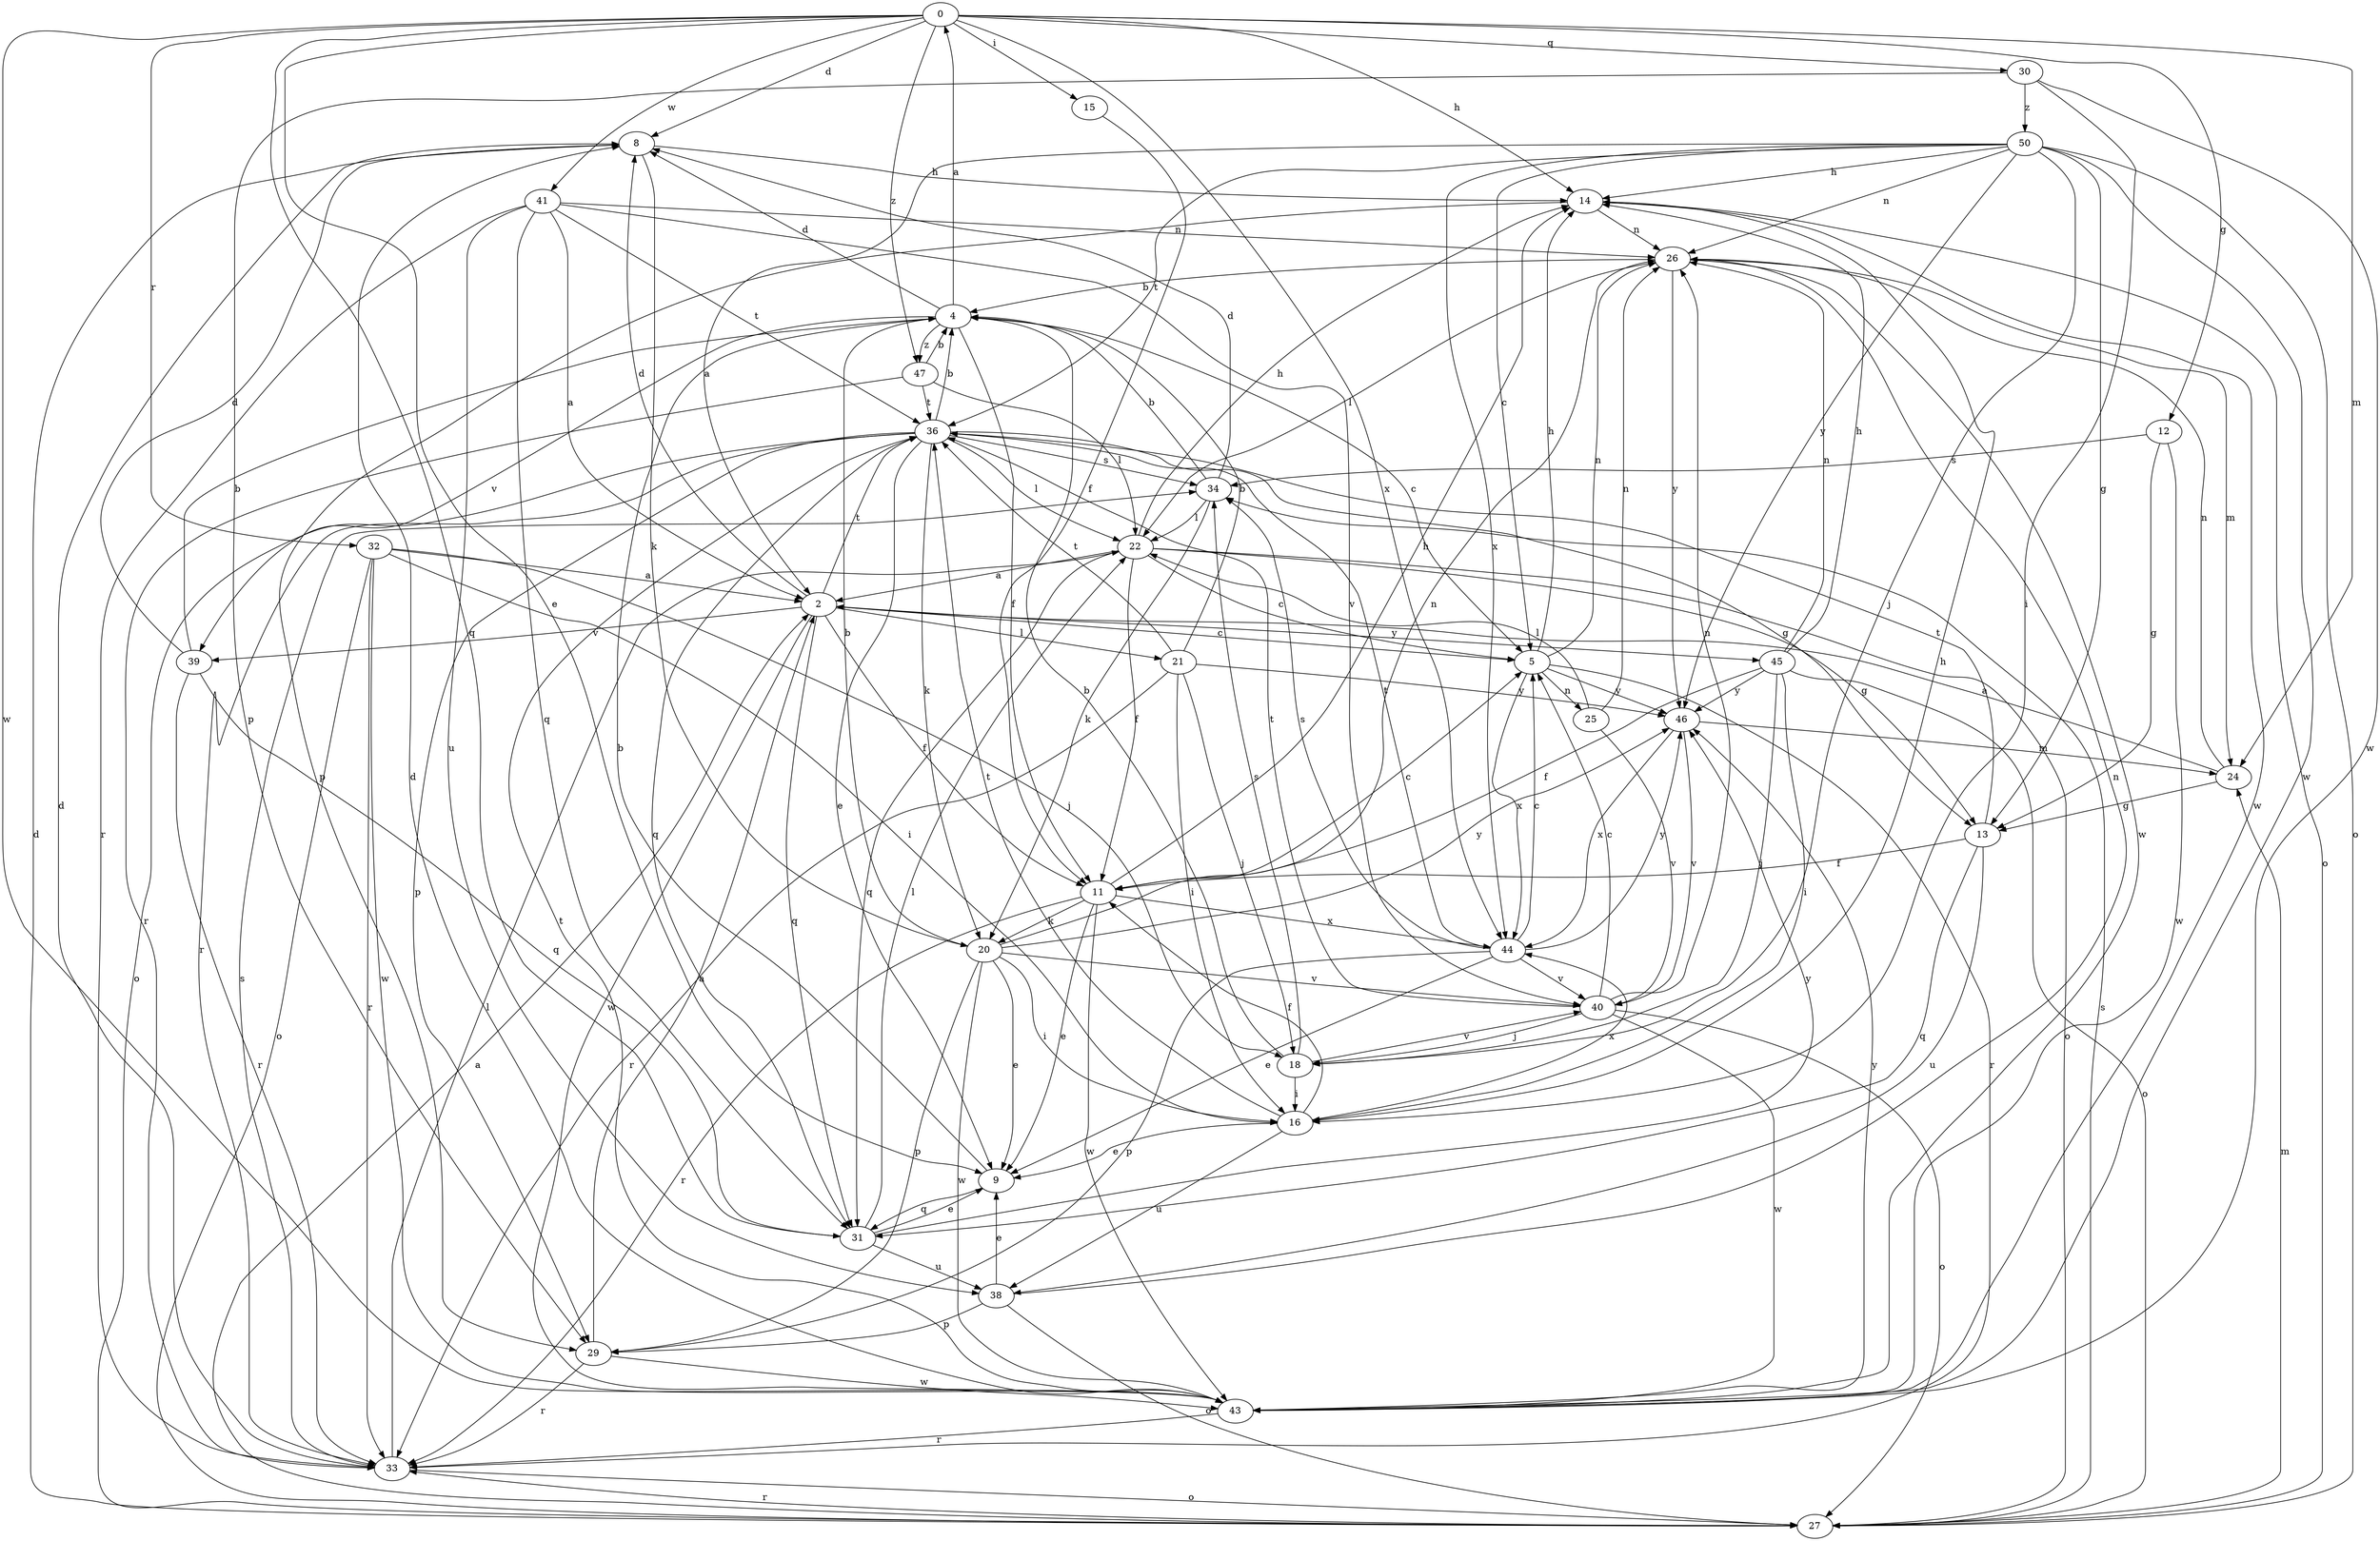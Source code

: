 strict digraph  {
0;
2;
4;
5;
8;
9;
11;
12;
13;
14;
15;
16;
18;
20;
21;
22;
24;
25;
26;
27;
29;
30;
31;
32;
33;
34;
36;
38;
39;
40;
41;
43;
44;
45;
46;
47;
50;
0 -> 8  [label=d];
0 -> 9  [label=e];
0 -> 12  [label=g];
0 -> 14  [label=h];
0 -> 15  [label=i];
0 -> 24  [label=m];
0 -> 30  [label=q];
0 -> 31  [label=q];
0 -> 32  [label=r];
0 -> 41  [label=w];
0 -> 43  [label=w];
0 -> 44  [label=x];
0 -> 47  [label=z];
2 -> 5  [label=c];
2 -> 8  [label=d];
2 -> 11  [label=f];
2 -> 21  [label=l];
2 -> 31  [label=q];
2 -> 36  [label=t];
2 -> 39  [label=v];
2 -> 43  [label=w];
2 -> 45  [label=y];
4 -> 0  [label=a];
4 -> 5  [label=c];
4 -> 8  [label=d];
4 -> 11  [label=f];
4 -> 39  [label=v];
4 -> 47  [label=z];
5 -> 14  [label=h];
5 -> 25  [label=n];
5 -> 26  [label=n];
5 -> 33  [label=r];
5 -> 44  [label=x];
5 -> 46  [label=y];
8 -> 14  [label=h];
8 -> 20  [label=k];
9 -> 4  [label=b];
9 -> 31  [label=q];
11 -> 5  [label=c];
11 -> 9  [label=e];
11 -> 14  [label=h];
11 -> 20  [label=k];
11 -> 33  [label=r];
11 -> 43  [label=w];
11 -> 44  [label=x];
12 -> 13  [label=g];
12 -> 34  [label=s];
12 -> 43  [label=w];
13 -> 11  [label=f];
13 -> 31  [label=q];
13 -> 36  [label=t];
13 -> 38  [label=u];
14 -> 26  [label=n];
14 -> 27  [label=o];
14 -> 29  [label=p];
14 -> 43  [label=w];
15 -> 11  [label=f];
16 -> 9  [label=e];
16 -> 11  [label=f];
16 -> 14  [label=h];
16 -> 36  [label=t];
16 -> 38  [label=u];
16 -> 44  [label=x];
18 -> 4  [label=b];
18 -> 16  [label=i];
18 -> 34  [label=s];
18 -> 40  [label=v];
20 -> 4  [label=b];
20 -> 9  [label=e];
20 -> 16  [label=i];
20 -> 26  [label=n];
20 -> 29  [label=p];
20 -> 40  [label=v];
20 -> 43  [label=w];
20 -> 46  [label=y];
21 -> 4  [label=b];
21 -> 16  [label=i];
21 -> 18  [label=j];
21 -> 33  [label=r];
21 -> 36  [label=t];
21 -> 46  [label=y];
22 -> 2  [label=a];
22 -> 5  [label=c];
22 -> 11  [label=f];
22 -> 13  [label=g];
22 -> 14  [label=h];
22 -> 27  [label=o];
22 -> 31  [label=q];
24 -> 2  [label=a];
24 -> 13  [label=g];
24 -> 26  [label=n];
25 -> 22  [label=l];
25 -> 26  [label=n];
25 -> 40  [label=v];
26 -> 4  [label=b];
26 -> 22  [label=l];
26 -> 24  [label=m];
26 -> 43  [label=w];
26 -> 46  [label=y];
27 -> 2  [label=a];
27 -> 8  [label=d];
27 -> 24  [label=m];
27 -> 33  [label=r];
27 -> 34  [label=s];
29 -> 2  [label=a];
29 -> 33  [label=r];
29 -> 43  [label=w];
30 -> 16  [label=i];
30 -> 29  [label=p];
30 -> 43  [label=w];
30 -> 50  [label=z];
31 -> 9  [label=e];
31 -> 22  [label=l];
31 -> 38  [label=u];
31 -> 46  [label=y];
32 -> 2  [label=a];
32 -> 16  [label=i];
32 -> 18  [label=j];
32 -> 27  [label=o];
32 -> 33  [label=r];
32 -> 43  [label=w];
33 -> 8  [label=d];
33 -> 22  [label=l];
33 -> 27  [label=o];
33 -> 34  [label=s];
34 -> 4  [label=b];
34 -> 8  [label=d];
34 -> 20  [label=k];
34 -> 22  [label=l];
36 -> 4  [label=b];
36 -> 9  [label=e];
36 -> 13  [label=g];
36 -> 20  [label=k];
36 -> 22  [label=l];
36 -> 27  [label=o];
36 -> 29  [label=p];
36 -> 31  [label=q];
36 -> 33  [label=r];
36 -> 34  [label=s];
38 -> 9  [label=e];
38 -> 26  [label=n];
38 -> 27  [label=o];
38 -> 29  [label=p];
39 -> 4  [label=b];
39 -> 8  [label=d];
39 -> 31  [label=q];
39 -> 33  [label=r];
40 -> 5  [label=c];
40 -> 18  [label=j];
40 -> 26  [label=n];
40 -> 27  [label=o];
40 -> 36  [label=t];
40 -> 43  [label=w];
41 -> 2  [label=a];
41 -> 26  [label=n];
41 -> 31  [label=q];
41 -> 33  [label=r];
41 -> 36  [label=t];
41 -> 38  [label=u];
41 -> 40  [label=v];
43 -> 8  [label=d];
43 -> 33  [label=r];
43 -> 36  [label=t];
43 -> 46  [label=y];
44 -> 5  [label=c];
44 -> 9  [label=e];
44 -> 29  [label=p];
44 -> 34  [label=s];
44 -> 36  [label=t];
44 -> 40  [label=v];
44 -> 46  [label=y];
45 -> 11  [label=f];
45 -> 14  [label=h];
45 -> 16  [label=i];
45 -> 18  [label=j];
45 -> 26  [label=n];
45 -> 27  [label=o];
45 -> 46  [label=y];
46 -> 24  [label=m];
46 -> 40  [label=v];
46 -> 44  [label=x];
47 -> 4  [label=b];
47 -> 22  [label=l];
47 -> 33  [label=r];
47 -> 36  [label=t];
50 -> 2  [label=a];
50 -> 5  [label=c];
50 -> 13  [label=g];
50 -> 14  [label=h];
50 -> 18  [label=j];
50 -> 26  [label=n];
50 -> 27  [label=o];
50 -> 36  [label=t];
50 -> 43  [label=w];
50 -> 44  [label=x];
50 -> 46  [label=y];
}
